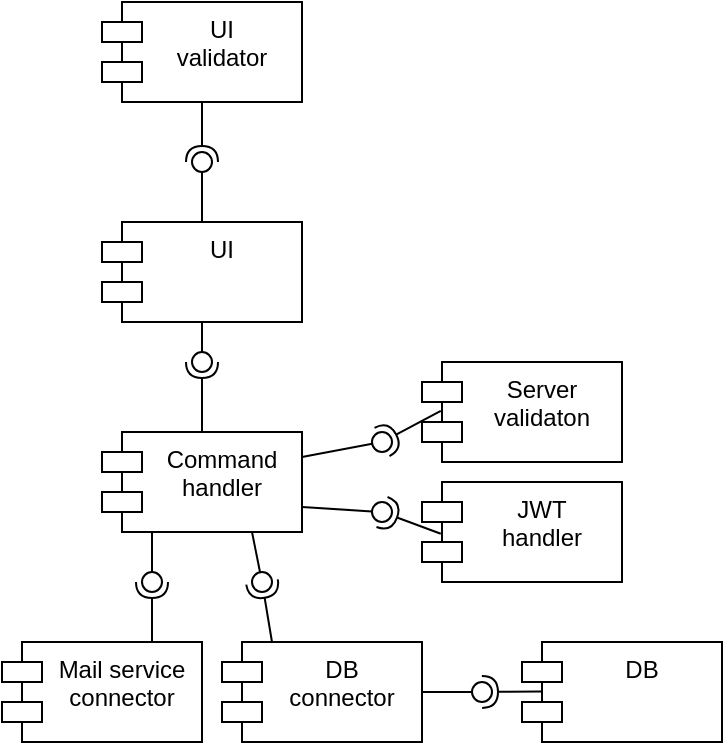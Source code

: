 <mxfile version="24.0.4" type="device">
  <diagram id="R2lEEEUBdFMjLlhIrx00" name="Page-1">
    <mxGraphModel dx="683" dy="407" grid="1" gridSize="10" guides="1" tooltips="1" connect="1" arrows="1" fold="1" page="1" pageScale="1" pageWidth="850" pageHeight="1100" math="0" shadow="0" extFonts="Permanent Marker^https://fonts.googleapis.com/css?family=Permanent+Marker">
      <root>
        <mxCell id="0" />
        <mxCell id="1" parent="0" />
        <mxCell id="atfucw1shv0gv79Qo8Jm-1" value="UI" style="shape=module;align=left;spacingLeft=20;align=center;verticalAlign=top;whiteSpace=wrap;html=1;" vertex="1" parent="1">
          <mxGeometry x="190" y="370" width="100" height="50" as="geometry" />
        </mxCell>
        <mxCell id="atfucw1shv0gv79Qo8Jm-3" value="" style="rounded=0;orthogonalLoop=1;jettySize=auto;html=1;endArrow=oval;endFill=0;sketch=0;sourcePerimeterSpacing=0;targetPerimeterSpacing=0;endSize=10;exitX=0.5;exitY=1;exitDx=0;exitDy=0;" edge="1" parent="1" source="atfucw1shv0gv79Qo8Jm-1">
          <mxGeometry relative="1" as="geometry">
            <mxPoint x="400" y="435" as="sourcePoint" />
            <mxPoint x="240" y="440" as="targetPoint" />
          </mxGeometry>
        </mxCell>
        <mxCell id="atfucw1shv0gv79Qo8Jm-5" value="UI&lt;div&gt;validator&lt;/div&gt;" style="shape=module;align=left;spacingLeft=20;align=center;verticalAlign=top;whiteSpace=wrap;html=1;" vertex="1" parent="1">
          <mxGeometry x="190" y="260" width="100" height="50" as="geometry" />
        </mxCell>
        <mxCell id="atfucw1shv0gv79Qo8Jm-7" value="Command&lt;div&gt;handler&lt;/div&gt;" style="shape=module;align=left;spacingLeft=20;align=center;verticalAlign=top;whiteSpace=wrap;html=1;" vertex="1" parent="1">
          <mxGeometry x="190" y="475" width="100" height="50" as="geometry" />
        </mxCell>
        <mxCell id="atfucw1shv0gv79Qo8Jm-11" value="" style="ellipse;whiteSpace=wrap;html=1;align=center;aspect=fixed;fillColor=none;strokeColor=none;resizable=0;perimeter=centerPerimeter;rotatable=0;allowArrows=0;points=[];outlineConnect=1;" vertex="1" parent="1">
          <mxGeometry x="325" y="350" width="10" height="10" as="geometry" />
        </mxCell>
        <mxCell id="atfucw1shv0gv79Qo8Jm-12" value="Server&lt;div&gt;validaton&lt;/div&gt;" style="shape=module;align=left;spacingLeft=20;align=center;verticalAlign=top;whiteSpace=wrap;html=1;" vertex="1" parent="1">
          <mxGeometry x="350" y="440" width="100" height="50" as="geometry" />
        </mxCell>
        <mxCell id="atfucw1shv0gv79Qo8Jm-13" value="JWT&lt;div&gt;handler&lt;/div&gt;" style="shape=module;align=left;spacingLeft=20;align=center;verticalAlign=top;whiteSpace=wrap;html=1;" vertex="1" parent="1">
          <mxGeometry x="350" y="500" width="100" height="50" as="geometry" />
        </mxCell>
        <mxCell id="atfucw1shv0gv79Qo8Jm-14" value="Mail service&lt;div&gt;connector&lt;/div&gt;" style="shape=module;align=left;spacingLeft=20;align=center;verticalAlign=top;whiteSpace=wrap;html=1;" vertex="1" parent="1">
          <mxGeometry x="140" y="580" width="100" height="50" as="geometry" />
        </mxCell>
        <mxCell id="atfucw1shv0gv79Qo8Jm-15" value="DB&lt;div&gt;connector&lt;/div&gt;" style="shape=module;align=left;spacingLeft=20;align=center;verticalAlign=top;whiteSpace=wrap;html=1;" vertex="1" parent="1">
          <mxGeometry x="250" y="580" width="100" height="50" as="geometry" />
        </mxCell>
        <mxCell id="atfucw1shv0gv79Qo8Jm-16" value="DB" style="shape=module;align=left;spacingLeft=20;align=center;verticalAlign=top;whiteSpace=wrap;html=1;" vertex="1" parent="1">
          <mxGeometry x="400" y="580" width="100" height="50" as="geometry" />
        </mxCell>
        <mxCell id="atfucw1shv0gv79Qo8Jm-17" value="" style="rounded=0;orthogonalLoop=1;jettySize=auto;html=1;endArrow=oval;endFill=0;sketch=0;sourcePerimeterSpacing=0;targetPerimeterSpacing=0;endSize=10;exitX=0.5;exitY=0;exitDx=0;exitDy=0;" edge="1" parent="1" source="atfucw1shv0gv79Qo8Jm-1">
          <mxGeometry relative="1" as="geometry">
            <mxPoint x="220" y="360" as="sourcePoint" />
            <mxPoint x="240" y="340" as="targetPoint" />
          </mxGeometry>
        </mxCell>
        <mxCell id="atfucw1shv0gv79Qo8Jm-18" value="" style="rounded=0;orthogonalLoop=1;jettySize=auto;html=1;endArrow=halfCircle;endFill=0;endSize=6;strokeWidth=1;sketch=0;exitX=0.5;exitY=1;exitDx=0;exitDy=0;" edge="1" parent="1" source="atfucw1shv0gv79Qo8Jm-5">
          <mxGeometry relative="1" as="geometry">
            <mxPoint x="271" y="323" as="sourcePoint" />
            <mxPoint x="240" y="340" as="targetPoint" />
          </mxGeometry>
        </mxCell>
        <mxCell id="atfucw1shv0gv79Qo8Jm-19" value="" style="rounded=0;orthogonalLoop=1;jettySize=auto;html=1;endArrow=oval;endFill=0;sketch=0;sourcePerimeterSpacing=0;targetPerimeterSpacing=0;endSize=10;exitX=1;exitY=0.25;exitDx=0;exitDy=0;" edge="1" parent="1" source="atfucw1shv0gv79Qo8Jm-7">
          <mxGeometry relative="1" as="geometry">
            <mxPoint x="205" y="320" as="sourcePoint" />
            <mxPoint x="330" y="480" as="targetPoint" />
          </mxGeometry>
        </mxCell>
        <mxCell id="atfucw1shv0gv79Qo8Jm-20" value="" style="rounded=0;orthogonalLoop=1;jettySize=auto;html=1;endArrow=halfCircle;endFill=0;endSize=6;strokeWidth=1;sketch=0;exitX=0.094;exitY=0.489;exitDx=0;exitDy=0;exitPerimeter=0;" edge="1" parent="1" source="atfucw1shv0gv79Qo8Jm-12">
          <mxGeometry relative="1" as="geometry">
            <mxPoint x="350" y="420" as="sourcePoint" />
            <mxPoint x="330" y="480" as="targetPoint" />
          </mxGeometry>
        </mxCell>
        <mxCell id="atfucw1shv0gv79Qo8Jm-24" value="" style="rounded=0;orthogonalLoop=1;jettySize=auto;html=1;endArrow=oval;endFill=0;sketch=0;sourcePerimeterSpacing=0;targetPerimeterSpacing=0;endSize=10;exitX=0.25;exitY=1;exitDx=0;exitDy=0;" edge="1" parent="1" source="atfucw1shv0gv79Qo8Jm-7">
          <mxGeometry relative="1" as="geometry">
            <mxPoint x="375" y="585" as="sourcePoint" />
            <mxPoint x="215" y="550" as="targetPoint" />
          </mxGeometry>
        </mxCell>
        <mxCell id="atfucw1shv0gv79Qo8Jm-25" value="" style="rounded=0;orthogonalLoop=1;jettySize=auto;html=1;endArrow=halfCircle;endFill=0;endSize=6;strokeWidth=1;sketch=0;exitX=0.75;exitY=0;exitDx=0;exitDy=0;" edge="1" parent="1" source="atfucw1shv0gv79Qo8Jm-14">
          <mxGeometry relative="1" as="geometry">
            <mxPoint x="360" y="650" as="sourcePoint" />
            <mxPoint x="215" y="550" as="targetPoint" />
          </mxGeometry>
        </mxCell>
        <mxCell id="atfucw1shv0gv79Qo8Jm-26" value="" style="rounded=0;orthogonalLoop=1;jettySize=auto;html=1;endArrow=oval;endFill=0;sketch=0;sourcePerimeterSpacing=0;targetPerimeterSpacing=0;endSize=10;exitX=1;exitY=0.5;exitDx=0;exitDy=0;" edge="1" parent="1" source="atfucw1shv0gv79Qo8Jm-15">
          <mxGeometry relative="1" as="geometry">
            <mxPoint x="375" y="585" as="sourcePoint" />
            <mxPoint x="380" y="605" as="targetPoint" />
          </mxGeometry>
        </mxCell>
        <mxCell id="atfucw1shv0gv79Qo8Jm-27" value="" style="rounded=0;orthogonalLoop=1;jettySize=auto;html=1;endArrow=halfCircle;endFill=0;endSize=6;strokeWidth=1;sketch=0;exitX=0.096;exitY=0.495;exitDx=0;exitDy=0;exitPerimeter=0;" edge="1" parent="1" source="atfucw1shv0gv79Qo8Jm-16">
          <mxGeometry relative="1" as="geometry">
            <mxPoint x="360" y="650" as="sourcePoint" />
            <mxPoint x="380" y="605" as="targetPoint" />
          </mxGeometry>
        </mxCell>
        <mxCell id="atfucw1shv0gv79Qo8Jm-30" value="" style="rounded=0;orthogonalLoop=1;jettySize=auto;html=1;endArrow=halfCircle;endFill=0;endSize=6;strokeWidth=1;sketch=0;exitX=0.5;exitY=0;exitDx=0;exitDy=0;" edge="1" parent="1" source="atfucw1shv0gv79Qo8Jm-7">
          <mxGeometry relative="1" as="geometry">
            <mxPoint x="315" y="525" as="sourcePoint" />
            <mxPoint x="240" y="440" as="targetPoint" />
          </mxGeometry>
        </mxCell>
        <mxCell id="atfucw1shv0gv79Qo8Jm-4" value="" style="ellipse;whiteSpace=wrap;html=1;align=center;aspect=fixed;fillColor=none;strokeColor=none;resizable=0;perimeter=centerPerimeter;rotatable=0;allowArrows=0;points=[];outlineConnect=1;" vertex="1" parent="1">
          <mxGeometry x="300" y="490" width="10" height="10" as="geometry" />
        </mxCell>
        <mxCell id="atfucw1shv0gv79Qo8Jm-31" value="" style="rounded=0;orthogonalLoop=1;jettySize=auto;html=1;endArrow=halfCircle;endFill=0;endSize=6;strokeWidth=1;sketch=0;exitX=0.25;exitY=0;exitDx=0;exitDy=0;" edge="1" parent="1" source="atfucw1shv0gv79Qo8Jm-15">
          <mxGeometry relative="1" as="geometry">
            <mxPoint x="307" y="558" as="sourcePoint" />
            <mxPoint x="270" y="550" as="targetPoint" />
          </mxGeometry>
        </mxCell>
        <mxCell id="atfucw1shv0gv79Qo8Jm-32" value="" style="rounded=0;orthogonalLoop=1;jettySize=auto;html=1;endArrow=oval;endFill=0;sketch=0;sourcePerimeterSpacing=0;targetPerimeterSpacing=0;endSize=10;exitX=0.75;exitY=1;exitDx=0;exitDy=0;" edge="1" parent="1" source="atfucw1shv0gv79Qo8Jm-7">
          <mxGeometry relative="1" as="geometry">
            <mxPoint x="267" y="558" as="sourcePoint" />
            <mxPoint x="270" y="550" as="targetPoint" />
          </mxGeometry>
        </mxCell>
        <mxCell id="atfucw1shv0gv79Qo8Jm-33" value="" style="ellipse;whiteSpace=wrap;html=1;align=center;aspect=fixed;fillColor=none;strokeColor=none;resizable=0;perimeter=centerPerimeter;rotatable=0;allowArrows=0;points=[];outlineConnect=1;" vertex="1" parent="1">
          <mxGeometry x="282" y="553" width="10" height="10" as="geometry" />
        </mxCell>
        <mxCell id="atfucw1shv0gv79Qo8Jm-35" value="" style="rounded=0;orthogonalLoop=1;jettySize=auto;html=1;endArrow=halfCircle;endFill=0;endSize=6;strokeWidth=1;sketch=0;exitX=0.094;exitY=0.517;exitDx=0;exitDy=0;exitPerimeter=0;" edge="1" target="atfucw1shv0gv79Qo8Jm-37" parent="1" source="atfucw1shv0gv79Qo8Jm-13">
          <mxGeometry relative="1" as="geometry">
            <mxPoint x="350" y="515" as="sourcePoint" />
          </mxGeometry>
        </mxCell>
        <mxCell id="atfucw1shv0gv79Qo8Jm-36" value="" style="rounded=0;orthogonalLoop=1;jettySize=auto;html=1;endArrow=oval;endFill=0;sketch=0;sourcePerimeterSpacing=0;targetPerimeterSpacing=0;endSize=10;exitX=1;exitY=0.75;exitDx=0;exitDy=0;" edge="1" target="atfucw1shv0gv79Qo8Jm-37" parent="1" source="atfucw1shv0gv79Qo8Jm-7">
          <mxGeometry relative="1" as="geometry">
            <mxPoint x="310" y="515" as="sourcePoint" />
          </mxGeometry>
        </mxCell>
        <mxCell id="atfucw1shv0gv79Qo8Jm-37" value="" style="ellipse;whiteSpace=wrap;html=1;align=center;aspect=fixed;fillColor=none;strokeColor=none;resizable=0;perimeter=centerPerimeter;rotatable=0;allowArrows=0;points=[];outlineConnect=1;" vertex="1" parent="1">
          <mxGeometry x="325" y="510" width="10" height="10" as="geometry" />
        </mxCell>
      </root>
    </mxGraphModel>
  </diagram>
</mxfile>
